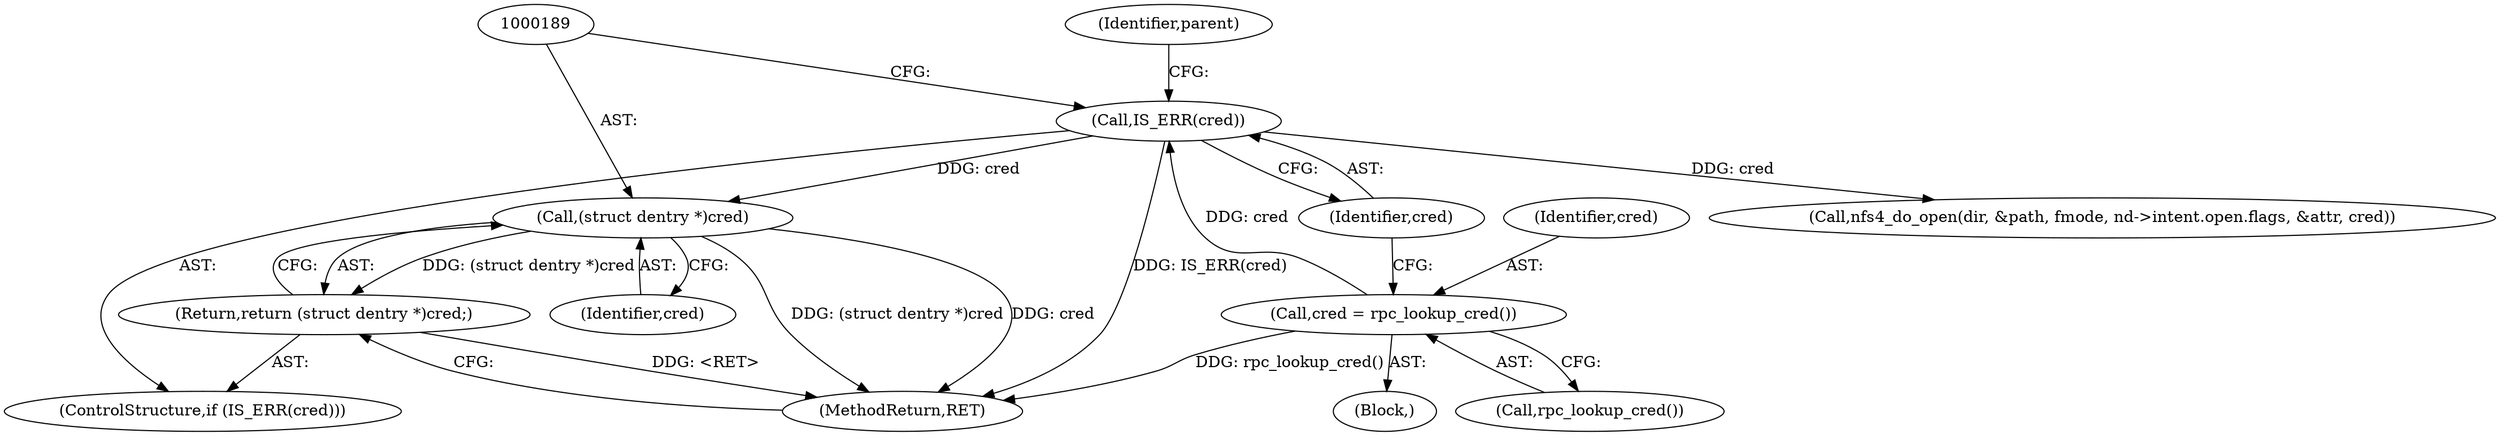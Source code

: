 digraph "0_linux_dc0b027dfadfcb8a5504f7d8052754bf8d501ab9_5@pointer" {
"1000188" [label="(Call,(struct dentry *)cred)"];
"1000185" [label="(Call,IS_ERR(cred))"];
"1000181" [label="(Call,cred = rpc_lookup_cred())"];
"1000187" [label="(Return,return (struct dentry *)cred;)"];
"1000186" [label="(Identifier,cred)"];
"1000185" [label="(Call,IS_ERR(cred))"];
"1000187" [label="(Return,return (struct dentry *)cred;)"];
"1000181" [label="(Call,cred = rpc_lookup_cred())"];
"1000184" [label="(ControlStructure,if (IS_ERR(cred)))"];
"1000274" [label="(MethodReturn,RET)"];
"1000200" [label="(Call,nfs4_do_open(dir, &path, fmode, nd->intent.open.flags, &attr, cred))"];
"1000182" [label="(Identifier,cred)"];
"1000192" [label="(Identifier,parent)"];
"1000183" [label="(Call,rpc_lookup_cred())"];
"1000105" [label="(Block,)"];
"1000190" [label="(Identifier,cred)"];
"1000188" [label="(Call,(struct dentry *)cred)"];
"1000188" -> "1000187"  [label="AST: "];
"1000188" -> "1000190"  [label="CFG: "];
"1000189" -> "1000188"  [label="AST: "];
"1000190" -> "1000188"  [label="AST: "];
"1000187" -> "1000188"  [label="CFG: "];
"1000188" -> "1000274"  [label="DDG: (struct dentry *)cred"];
"1000188" -> "1000274"  [label="DDG: cred"];
"1000188" -> "1000187"  [label="DDG: (struct dentry *)cred"];
"1000185" -> "1000188"  [label="DDG: cred"];
"1000185" -> "1000184"  [label="AST: "];
"1000185" -> "1000186"  [label="CFG: "];
"1000186" -> "1000185"  [label="AST: "];
"1000189" -> "1000185"  [label="CFG: "];
"1000192" -> "1000185"  [label="CFG: "];
"1000185" -> "1000274"  [label="DDG: IS_ERR(cred)"];
"1000181" -> "1000185"  [label="DDG: cred"];
"1000185" -> "1000200"  [label="DDG: cred"];
"1000181" -> "1000105"  [label="AST: "];
"1000181" -> "1000183"  [label="CFG: "];
"1000182" -> "1000181"  [label="AST: "];
"1000183" -> "1000181"  [label="AST: "];
"1000186" -> "1000181"  [label="CFG: "];
"1000181" -> "1000274"  [label="DDG: rpc_lookup_cred()"];
"1000187" -> "1000184"  [label="AST: "];
"1000274" -> "1000187"  [label="CFG: "];
"1000187" -> "1000274"  [label="DDG: <RET>"];
}
